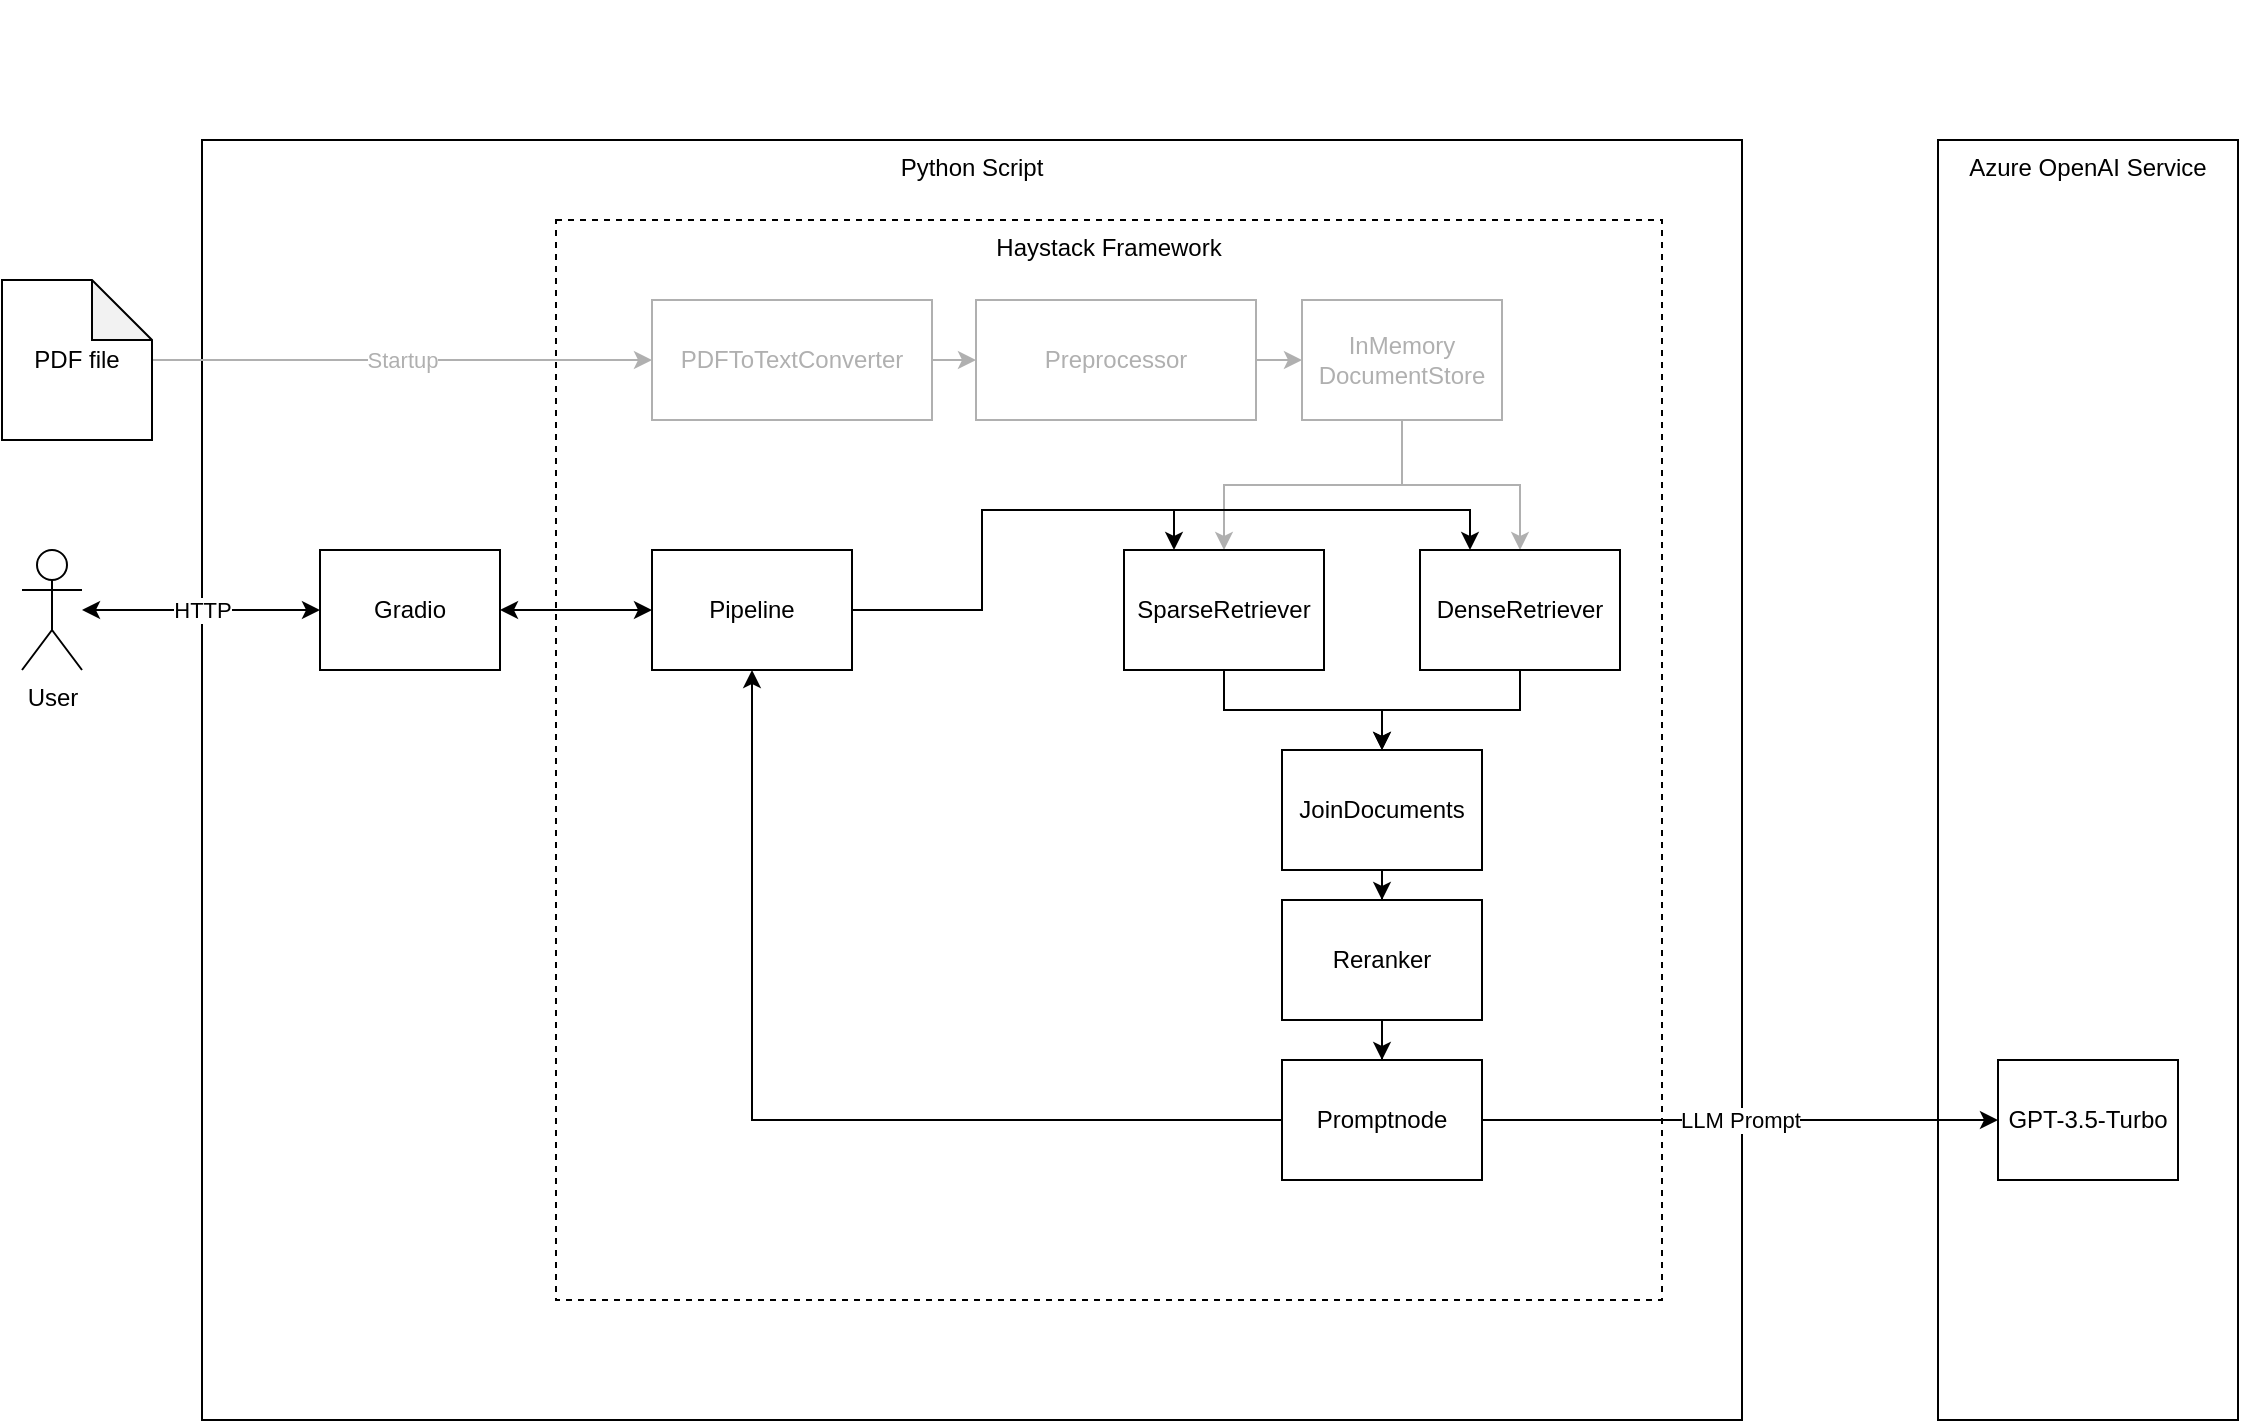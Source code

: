 <mxfile version="21.6.9" type="device">
  <diagram name="Seite-1" id="wUEx7ndTb_bHJJqqPWa8">
    <mxGraphModel dx="1258" dy="806" grid="1" gridSize="10" guides="1" tooltips="1" connect="1" arrows="1" fold="1" page="1" pageScale="1" pageWidth="827" pageHeight="1169" math="0" shadow="0">
      <root>
        <mxCell id="0" />
        <mxCell id="1" parent="0" />
        <mxCell id="tBT3JFBlceWDcz8bJR0U-2" value="Python Script" style="rounded=0;whiteSpace=wrap;html=1;verticalAlign=top;" parent="1" vertex="1">
          <mxGeometry x="160" y="190" width="770" height="640" as="geometry" />
        </mxCell>
        <mxCell id="ftNbUtZdGq8rcmo6kjhv-8" value="Haystack Framework" style="rounded=0;whiteSpace=wrap;html=1;verticalAlign=top;dashed=1;" vertex="1" parent="1">
          <mxGeometry x="337" y="230" width="553" height="540" as="geometry" />
        </mxCell>
        <mxCell id="tBT3JFBlceWDcz8bJR0U-1" value="User" style="shape=umlActor;verticalLabelPosition=bottom;verticalAlign=top;html=1;outlineConnect=0;" parent="1" vertex="1">
          <mxGeometry x="70" y="395" width="30" height="60" as="geometry" />
        </mxCell>
        <mxCell id="tBT3JFBlceWDcz8bJR0U-3" value="Azure OpenAI Service" style="rounded=0;whiteSpace=wrap;html=1;verticalAlign=top;" parent="1" vertex="1">
          <mxGeometry x="1028" y="190" width="150" height="640" as="geometry" />
        </mxCell>
        <mxCell id="tBT3JFBlceWDcz8bJR0U-4" value="" style="shape=image;verticalLabelPosition=bottom;labelBackgroundColor=default;verticalAlign=top;aspect=fixed;imageAspect=0;image=https://swimburger.net/media/ppnn3pcl/azure.png;" parent="1" vertex="1">
          <mxGeometry x="1073" y="120" width="60" height="60" as="geometry" />
        </mxCell>
        <mxCell id="tBT3JFBlceWDcz8bJR0U-8" style="edgeStyle=orthogonalEdgeStyle;rounded=0;orthogonalLoop=1;jettySize=auto;html=1;entryX=0;entryY=0.5;entryDx=0;entryDy=0;startArrow=classic;startFill=1;" parent="1" source="tBT3JFBlceWDcz8bJR0U-5" target="ftNbUtZdGq8rcmo6kjhv-9" edge="1">
          <mxGeometry relative="1" as="geometry">
            <mxPoint x="417" y="425" as="targetPoint" />
          </mxGeometry>
        </mxCell>
        <mxCell id="tBT3JFBlceWDcz8bJR0U-5" value="Gradio" style="rounded=0;whiteSpace=wrap;html=1;" parent="1" vertex="1">
          <mxGeometry x="219" y="395" width="90" height="60" as="geometry" />
        </mxCell>
        <mxCell id="tBT3JFBlceWDcz8bJR0U-7" value="HTTP" style="edgeStyle=orthogonalEdgeStyle;rounded=0;orthogonalLoop=1;jettySize=auto;html=1;startArrow=classic;startFill=1;" parent="1" source="tBT3JFBlceWDcz8bJR0U-1" target="tBT3JFBlceWDcz8bJR0U-5" edge="1">
          <mxGeometry relative="1" as="geometry" />
        </mxCell>
        <mxCell id="zQcZ2AXFS6AF1ZsvGwD_-1" value="GPT-3.5-Turbo" style="rounded=0;whiteSpace=wrap;html=1;" parent="1" vertex="1">
          <mxGeometry x="1058" y="650" width="90" height="60" as="geometry" />
        </mxCell>
        <mxCell id="ftNbUtZdGq8rcmo6kjhv-12" style="edgeStyle=orthogonalEdgeStyle;rounded=0;orthogonalLoop=1;jettySize=auto;html=1;entryX=0.5;entryY=0;entryDx=0;entryDy=0;strokeColor=#B0B0B0;" edge="1" parent="1" source="zQcZ2AXFS6AF1ZsvGwD_-3" target="ftNbUtZdGq8rcmo6kjhv-10">
          <mxGeometry relative="1" as="geometry" />
        </mxCell>
        <mxCell id="ftNbUtZdGq8rcmo6kjhv-13" style="edgeStyle=orthogonalEdgeStyle;rounded=0;orthogonalLoop=1;jettySize=auto;html=1;entryX=0.5;entryY=0;entryDx=0;entryDy=0;strokeColor=#B0B0B0;" edge="1" parent="1" source="zQcZ2AXFS6AF1ZsvGwD_-3" target="ftNbUtZdGq8rcmo6kjhv-11">
          <mxGeometry relative="1" as="geometry" />
        </mxCell>
        <mxCell id="zQcZ2AXFS6AF1ZsvGwD_-3" value="InMemory&lt;br&gt;DocumentStore" style="rounded=0;whiteSpace=wrap;html=1;fontColor=#B0B0B0;strokeColor=#B0B0B0;" parent="1" vertex="1">
          <mxGeometry x="710" y="270" width="100" height="60" as="geometry" />
        </mxCell>
        <mxCell id="ftNbUtZdGq8rcmo6kjhv-2" value="&lt;font color=&quot;#b0b0b0&quot;&gt;Startup&lt;/font&gt;" style="edgeStyle=orthogonalEdgeStyle;rounded=0;orthogonalLoop=1;jettySize=auto;html=1;entryX=0;entryY=0.5;entryDx=0;entryDy=0;strokeColor=#B0B0B0;" edge="1" parent="1" source="zQcZ2AXFS6AF1ZsvGwD_-7" target="ftNbUtZdGq8rcmo6kjhv-1">
          <mxGeometry relative="1" as="geometry" />
        </mxCell>
        <mxCell id="zQcZ2AXFS6AF1ZsvGwD_-7" value="PDF file" style="shape=note;whiteSpace=wrap;html=1;backgroundOutline=1;darkOpacity=0.05;" parent="1" vertex="1">
          <mxGeometry x="60" y="260" width="75" height="80" as="geometry" />
        </mxCell>
        <mxCell id="ftNbUtZdGq8rcmo6kjhv-6" style="edgeStyle=orthogonalEdgeStyle;rounded=0;orthogonalLoop=1;jettySize=auto;html=1;entryX=0;entryY=0.5;entryDx=0;entryDy=0;strokeColor=#B0B0B0;" edge="1" parent="1" source="ftNbUtZdGq8rcmo6kjhv-1" target="ftNbUtZdGq8rcmo6kjhv-4">
          <mxGeometry relative="1" as="geometry" />
        </mxCell>
        <mxCell id="ftNbUtZdGq8rcmo6kjhv-1" value="&lt;font color=&quot;#b0b0b0&quot;&gt;PDFToTextConverter&lt;/font&gt;" style="rounded=0;whiteSpace=wrap;html=1;strokeColor=#B0B0B0;" vertex="1" parent="1">
          <mxGeometry x="385" y="270" width="140" height="60" as="geometry" />
        </mxCell>
        <mxCell id="ftNbUtZdGq8rcmo6kjhv-7" style="edgeStyle=orthogonalEdgeStyle;rounded=0;orthogonalLoop=1;jettySize=auto;html=1;entryX=0;entryY=0.5;entryDx=0;entryDy=0;strokeColor=#B0B0B0;" edge="1" parent="1" source="ftNbUtZdGq8rcmo6kjhv-4" target="zQcZ2AXFS6AF1ZsvGwD_-3">
          <mxGeometry relative="1" as="geometry" />
        </mxCell>
        <mxCell id="ftNbUtZdGq8rcmo6kjhv-4" value="&lt;font color=&quot;#b0b0b0&quot;&gt;Preprocessor&lt;/font&gt;" style="rounded=0;whiteSpace=wrap;html=1;strokeColor=#B0B0B0;" vertex="1" parent="1">
          <mxGeometry x="547" y="270" width="140" height="60" as="geometry" />
        </mxCell>
        <mxCell id="ftNbUtZdGq8rcmo6kjhv-24" style="edgeStyle=orthogonalEdgeStyle;rounded=0;orthogonalLoop=1;jettySize=auto;html=1;entryX=0.25;entryY=0;entryDx=0;entryDy=0;" edge="1" parent="1" source="ftNbUtZdGq8rcmo6kjhv-9" target="ftNbUtZdGq8rcmo6kjhv-10">
          <mxGeometry relative="1" as="geometry">
            <Array as="points">
              <mxPoint x="550" y="425" />
              <mxPoint x="550" y="375" />
              <mxPoint x="646" y="375" />
            </Array>
          </mxGeometry>
        </mxCell>
        <mxCell id="ftNbUtZdGq8rcmo6kjhv-25" style="edgeStyle=orthogonalEdgeStyle;rounded=0;orthogonalLoop=1;jettySize=auto;html=1;entryX=0.25;entryY=0;entryDx=0;entryDy=0;" edge="1" parent="1" source="ftNbUtZdGq8rcmo6kjhv-9" target="ftNbUtZdGq8rcmo6kjhv-11">
          <mxGeometry relative="1" as="geometry">
            <Array as="points">
              <mxPoint x="550" y="425" />
              <mxPoint x="550" y="375" />
              <mxPoint x="794" y="375" />
            </Array>
          </mxGeometry>
        </mxCell>
        <mxCell id="ftNbUtZdGq8rcmo6kjhv-9" value="Pipeline" style="rounded=0;whiteSpace=wrap;html=1;" vertex="1" parent="1">
          <mxGeometry x="385" y="395" width="100" height="60" as="geometry" />
        </mxCell>
        <mxCell id="ftNbUtZdGq8rcmo6kjhv-16" style="edgeStyle=orthogonalEdgeStyle;rounded=0;orthogonalLoop=1;jettySize=auto;html=1;entryX=0.5;entryY=0;entryDx=0;entryDy=0;" edge="1" parent="1" source="ftNbUtZdGq8rcmo6kjhv-10" target="ftNbUtZdGq8rcmo6kjhv-14">
          <mxGeometry relative="1" as="geometry" />
        </mxCell>
        <mxCell id="ftNbUtZdGq8rcmo6kjhv-10" value="SparseRetriever" style="rounded=0;whiteSpace=wrap;html=1;" vertex="1" parent="1">
          <mxGeometry x="621" y="395" width="100" height="60" as="geometry" />
        </mxCell>
        <mxCell id="ftNbUtZdGq8rcmo6kjhv-18" style="edgeStyle=orthogonalEdgeStyle;rounded=0;orthogonalLoop=1;jettySize=auto;html=1;entryX=0.5;entryY=0;entryDx=0;entryDy=0;" edge="1" parent="1" source="ftNbUtZdGq8rcmo6kjhv-11" target="ftNbUtZdGq8rcmo6kjhv-14">
          <mxGeometry relative="1" as="geometry" />
        </mxCell>
        <mxCell id="ftNbUtZdGq8rcmo6kjhv-11" value="DenseRetriever" style="rounded=0;whiteSpace=wrap;html=1;" vertex="1" parent="1">
          <mxGeometry x="769" y="395" width="100" height="60" as="geometry" />
        </mxCell>
        <mxCell id="ftNbUtZdGq8rcmo6kjhv-20" style="edgeStyle=orthogonalEdgeStyle;rounded=0;orthogonalLoop=1;jettySize=auto;html=1;entryX=0.5;entryY=0;entryDx=0;entryDy=0;" edge="1" parent="1" source="ftNbUtZdGq8rcmo6kjhv-14" target="ftNbUtZdGq8rcmo6kjhv-15">
          <mxGeometry relative="1" as="geometry" />
        </mxCell>
        <mxCell id="ftNbUtZdGq8rcmo6kjhv-14" value="JoinDocuments" style="rounded=0;whiteSpace=wrap;html=1;" vertex="1" parent="1">
          <mxGeometry x="700" y="495" width="100" height="60" as="geometry" />
        </mxCell>
        <mxCell id="ftNbUtZdGq8rcmo6kjhv-21" value="" style="edgeStyle=orthogonalEdgeStyle;rounded=0;orthogonalLoop=1;jettySize=auto;html=1;" edge="1" parent="1" source="ftNbUtZdGq8rcmo6kjhv-15" target="ftNbUtZdGq8rcmo6kjhv-19">
          <mxGeometry relative="1" as="geometry" />
        </mxCell>
        <mxCell id="ftNbUtZdGq8rcmo6kjhv-15" value="Reranker" style="rounded=0;whiteSpace=wrap;html=1;" vertex="1" parent="1">
          <mxGeometry x="700" y="570" width="100" height="60" as="geometry" />
        </mxCell>
        <mxCell id="ftNbUtZdGq8rcmo6kjhv-22" value="LLM Prompt" style="edgeStyle=orthogonalEdgeStyle;rounded=0;orthogonalLoop=1;jettySize=auto;html=1;" edge="1" parent="1" source="ftNbUtZdGq8rcmo6kjhv-19" target="zQcZ2AXFS6AF1ZsvGwD_-1">
          <mxGeometry relative="1" as="geometry" />
        </mxCell>
        <mxCell id="ftNbUtZdGq8rcmo6kjhv-23" style="edgeStyle=orthogonalEdgeStyle;rounded=0;orthogonalLoop=1;jettySize=auto;html=1;" edge="1" parent="1" source="ftNbUtZdGq8rcmo6kjhv-19" target="ftNbUtZdGq8rcmo6kjhv-9">
          <mxGeometry relative="1" as="geometry" />
        </mxCell>
        <mxCell id="ftNbUtZdGq8rcmo6kjhv-19" value="Promptnode" style="rounded=0;whiteSpace=wrap;html=1;" vertex="1" parent="1">
          <mxGeometry x="700" y="650" width="100" height="60" as="geometry" />
        </mxCell>
      </root>
    </mxGraphModel>
  </diagram>
</mxfile>
